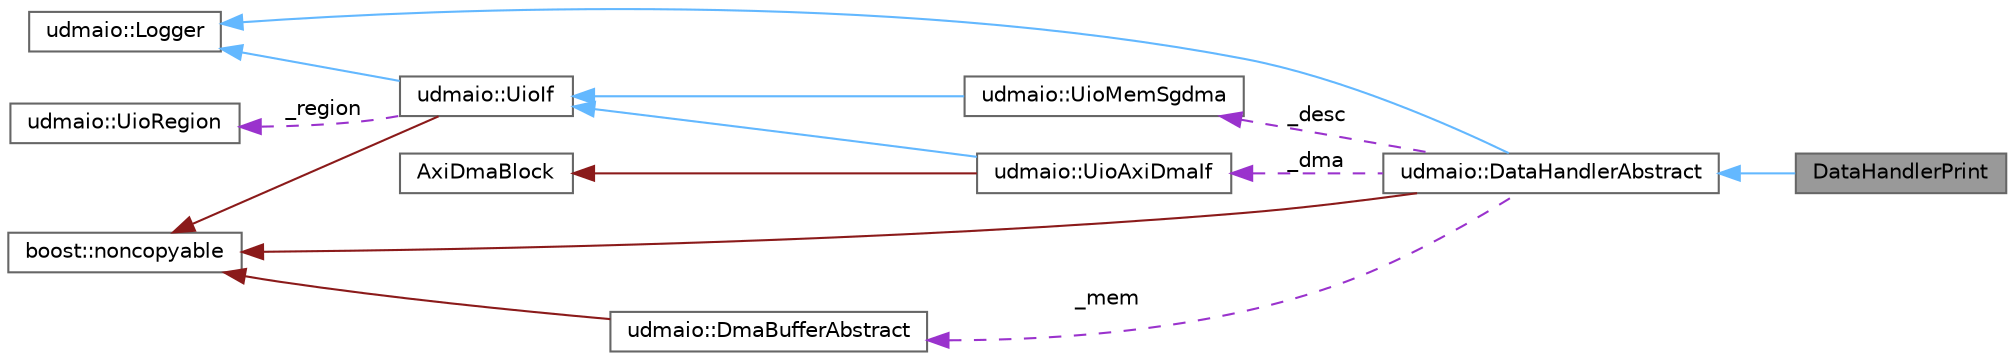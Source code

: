 digraph "DataHandlerPrint"
{
 // INTERACTIVE_SVG=YES
 // LATEX_PDF_SIZE
  bgcolor="transparent";
  edge [fontname=Helvetica,fontsize=10,labelfontname=Helvetica,labelfontsize=10];
  node [fontname=Helvetica,fontsize=10,shape=box,height=0.2,width=0.4];
  rankdir="LR";
  Node1 [label="DataHandlerPrint",height=0.2,width=0.4,color="gray40", fillcolor="grey60", style="filled", fontcolor="black",tooltip="DataHandler implementation that checks LFSR data and prints status / stats."];
  Node2 -> Node1 [dir="back",color="steelblue1",style="solid"];
  Node2 [label="udmaio::DataHandlerAbstract",height=0.2,width=0.4,color="gray40", fillcolor="white", style="filled",URL="$classudmaio_1_1_data_handler_abstract.html",tooltip="Base class to implement a DMA data reception handler."];
  Node3 -> Node2 [dir="back",color="steelblue1",style="solid"];
  Node3 [label="udmaio::Logger",height=0.2,width=0.4,color="gray40", fillcolor="white", style="filled",URL="$structudmaio_1_1_logger.html",tooltip=" "];
  Node4 -> Node2 [dir="back",color="firebrick4",style="solid"];
  Node4 [label="boost::noncopyable",height=0.2,width=0.4,color="gray40", fillcolor="white", style="filled",tooltip=" "];
  Node5 -> Node2 [dir="back",color="darkorchid3",style="dashed",label=" _dma" ];
  Node5 [label="udmaio::UioAxiDmaIf",height=0.2,width=0.4,color="gray40", fillcolor="white", style="filled",URL="$classudmaio_1_1_uio_axi_dma_if.html",tooltip="Interface to AXI DMA Core."];
  Node6 -> Node5 [dir="back",color="steelblue1",style="solid"];
  Node6 [label="udmaio::UioIf",height=0.2,width=0.4,color="gray40", fillcolor="white", style="filled",URL="$classudmaio_1_1_uio_if.html",tooltip="Base class for UIO interfaces."];
  Node3 -> Node6 [dir="back",color="steelblue1",style="solid"];
  Node4 -> Node6 [dir="back",color="firebrick4",style="solid"];
  Node7 -> Node6 [dir="back",color="darkorchid3",style="dashed",label=" _region" ];
  Node7 [label="udmaio::UioRegion",height=0.2,width=0.4,color="gray40", fillcolor="white", style="filled",URL="$structudmaio_1_1_uio_region.html",tooltip="General-purpose struct to define a memory area."];
  Node8 -> Node5 [dir="back",color="firebrick4",style="solid"];
  Node8 [label="AxiDmaBlock",height=0.2,width=0.4,color="gray40", fillcolor="white", style="filled",URL="$structaxi__dma_1_1block__template.html",tooltip="Template class for the axi_dma block, containing accessors for all its registers."];
  Node9 -> Node2 [dir="back",color="darkorchid3",style="dashed",label=" _desc" ];
  Node9 [label="udmaio::UioMemSgdma",height=0.2,width=0.4,color="gray40", fillcolor="white", style="filled",URL="$classudmaio_1_1_uio_mem_sgdma.html",tooltip="Interface to AXI DMA scatter-gather buffers & descriptors Uses a UioIf to access DMA descriptor memor..."];
  Node6 -> Node9 [dir="back",color="steelblue1",style="solid"];
  Node10 -> Node2 [dir="back",color="darkorchid3",style="dashed",label=" _mem" ];
  Node10 [label="udmaio::DmaBufferAbstract",height=0.2,width=0.4,color="gray40", fillcolor="white", style="filled",URL="$classudmaio_1_1_dma_buffer_abstract.html",tooltip="Base class for DMA data buffer."];
  Node4 -> Node10 [dir="back",color="firebrick4",style="solid"];
}
